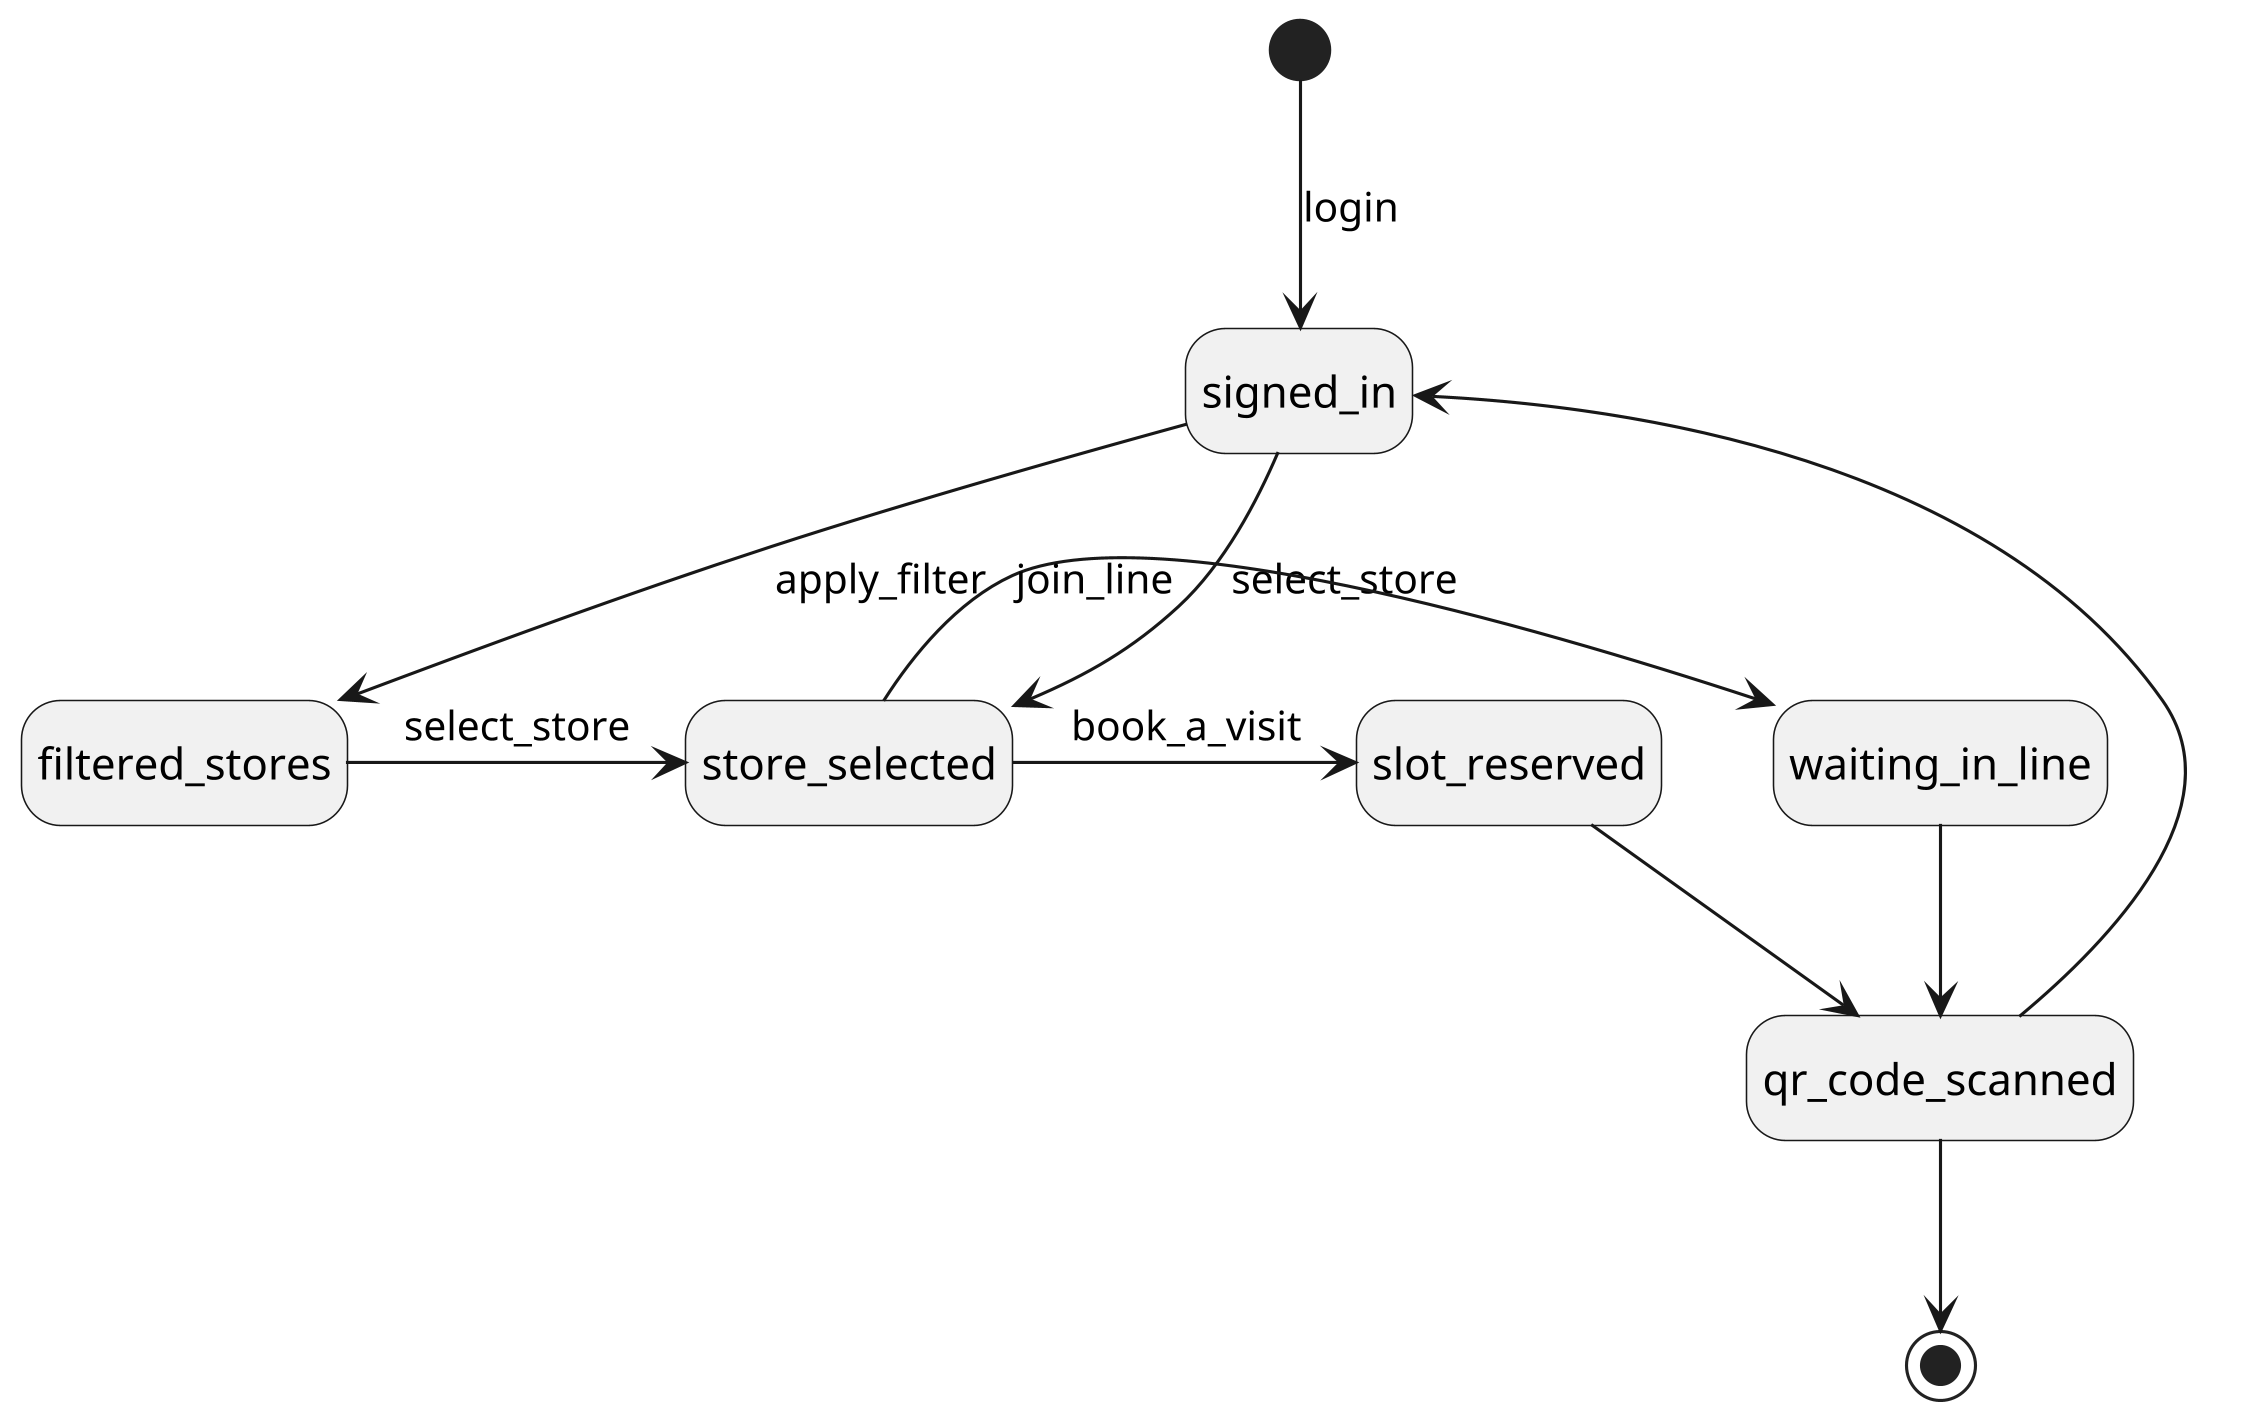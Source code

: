 @startuml

hide empty description
skinparam dpi 300
skinparam ActorFontSize 15
skinparam UsecaseFontSize 12

[*] --> signed_in : login
signed_in -> store_selected : select_store
signed_in --> filtered_stores : apply_filter
filtered_stores -> store_selected : select_store
store_selected -> waiting_in_line : join_line
store_selected -> slot_reserved : book_a_visit
waiting_in_line --> qr_code_scanned
slot_reserved --> qr_code_scanned
qr_code_scanned --> signed_in
qr_code_scanned --> [*]

@enduml